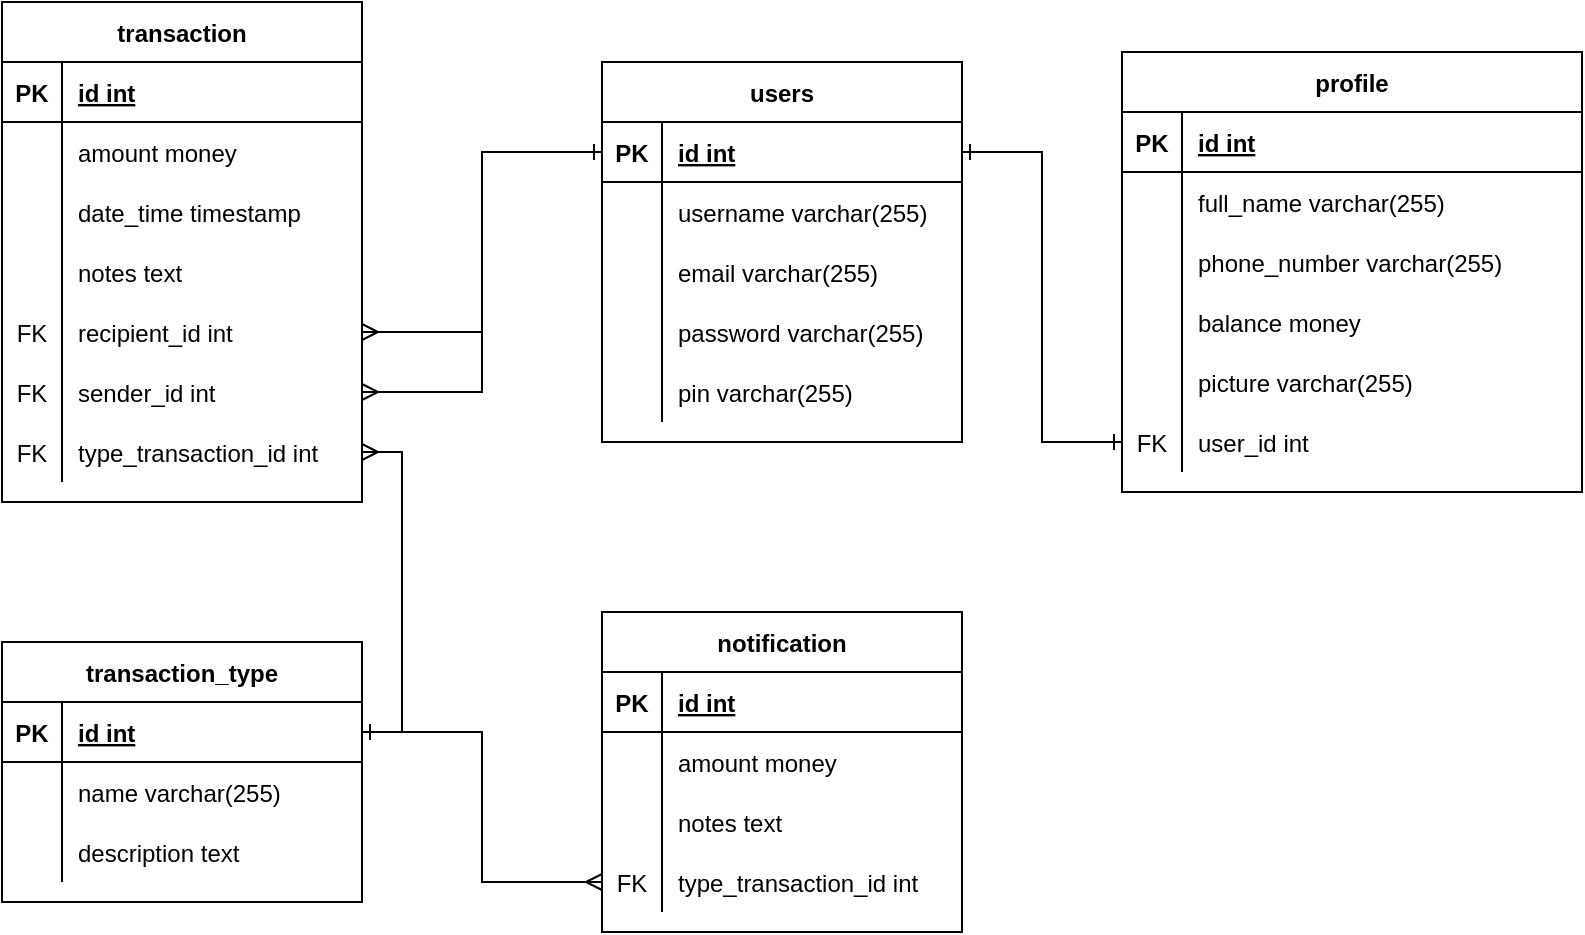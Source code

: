 <mxfile version="20.0.3" type="device"><diagram id="c44eGTnztDm6QKTScxRI" name="Page-1"><mxGraphModel dx="2031" dy="1149" grid="1" gridSize="10" guides="1" tooltips="1" connect="1" arrows="1" fold="1" page="1" pageScale="1" pageWidth="850" pageHeight="1100" math="0" shadow="0"><root><mxCell id="0"/><mxCell id="1" parent="0"/><mxCell id="8Kv-KFJFs1z1zybrwSYf-1" value="users" style="shape=table;startSize=30;container=1;collapsible=1;childLayout=tableLayout;fixedRows=1;rowLines=0;fontStyle=1;align=center;resizeLast=1;" vertex="1" parent="1"><mxGeometry x="340" y="150" width="180" height="190" as="geometry"/></mxCell><mxCell id="8Kv-KFJFs1z1zybrwSYf-2" value="" style="shape=tableRow;horizontal=0;startSize=0;swimlaneHead=0;swimlaneBody=0;fillColor=none;collapsible=0;dropTarget=0;points=[[0,0.5],[1,0.5]];portConstraint=eastwest;top=0;left=0;right=0;bottom=1;" vertex="1" parent="8Kv-KFJFs1z1zybrwSYf-1"><mxGeometry y="30" width="180" height="30" as="geometry"/></mxCell><mxCell id="8Kv-KFJFs1z1zybrwSYf-3" value="PK" style="shape=partialRectangle;connectable=0;fillColor=none;top=0;left=0;bottom=0;right=0;fontStyle=1;overflow=hidden;" vertex="1" parent="8Kv-KFJFs1z1zybrwSYf-2"><mxGeometry width="30" height="30" as="geometry"><mxRectangle width="30" height="30" as="alternateBounds"/></mxGeometry></mxCell><mxCell id="8Kv-KFJFs1z1zybrwSYf-4" value="id int" style="shape=partialRectangle;connectable=0;fillColor=none;top=0;left=0;bottom=0;right=0;align=left;spacingLeft=6;fontStyle=5;overflow=hidden;" vertex="1" parent="8Kv-KFJFs1z1zybrwSYf-2"><mxGeometry x="30" width="150" height="30" as="geometry"><mxRectangle width="150" height="30" as="alternateBounds"/></mxGeometry></mxCell><mxCell id="8Kv-KFJFs1z1zybrwSYf-5" value="" style="shape=tableRow;horizontal=0;startSize=0;swimlaneHead=0;swimlaneBody=0;fillColor=none;collapsible=0;dropTarget=0;points=[[0,0.5],[1,0.5]];portConstraint=eastwest;top=0;left=0;right=0;bottom=0;" vertex="1" parent="8Kv-KFJFs1z1zybrwSYf-1"><mxGeometry y="60" width="180" height="30" as="geometry"/></mxCell><mxCell id="8Kv-KFJFs1z1zybrwSYf-6" value="" style="shape=partialRectangle;connectable=0;fillColor=none;top=0;left=0;bottom=0;right=0;editable=1;overflow=hidden;" vertex="1" parent="8Kv-KFJFs1z1zybrwSYf-5"><mxGeometry width="30" height="30" as="geometry"><mxRectangle width="30" height="30" as="alternateBounds"/></mxGeometry></mxCell><mxCell id="8Kv-KFJFs1z1zybrwSYf-7" value="username varchar(255)" style="shape=partialRectangle;connectable=0;fillColor=none;top=0;left=0;bottom=0;right=0;align=left;spacingLeft=6;overflow=hidden;" vertex="1" parent="8Kv-KFJFs1z1zybrwSYf-5"><mxGeometry x="30" width="150" height="30" as="geometry"><mxRectangle width="150" height="30" as="alternateBounds"/></mxGeometry></mxCell><mxCell id="8Kv-KFJFs1z1zybrwSYf-8" value="" style="shape=tableRow;horizontal=0;startSize=0;swimlaneHead=0;swimlaneBody=0;fillColor=none;collapsible=0;dropTarget=0;points=[[0,0.5],[1,0.5]];portConstraint=eastwest;top=0;left=0;right=0;bottom=0;" vertex="1" parent="8Kv-KFJFs1z1zybrwSYf-1"><mxGeometry y="90" width="180" height="30" as="geometry"/></mxCell><mxCell id="8Kv-KFJFs1z1zybrwSYf-9" value="" style="shape=partialRectangle;connectable=0;fillColor=none;top=0;left=0;bottom=0;right=0;editable=1;overflow=hidden;" vertex="1" parent="8Kv-KFJFs1z1zybrwSYf-8"><mxGeometry width="30" height="30" as="geometry"><mxRectangle width="30" height="30" as="alternateBounds"/></mxGeometry></mxCell><mxCell id="8Kv-KFJFs1z1zybrwSYf-10" value="email varchar(255)" style="shape=partialRectangle;connectable=0;fillColor=none;top=0;left=0;bottom=0;right=0;align=left;spacingLeft=6;overflow=hidden;" vertex="1" parent="8Kv-KFJFs1z1zybrwSYf-8"><mxGeometry x="30" width="150" height="30" as="geometry"><mxRectangle width="150" height="30" as="alternateBounds"/></mxGeometry></mxCell><mxCell id="8Kv-KFJFs1z1zybrwSYf-11" value="" style="shape=tableRow;horizontal=0;startSize=0;swimlaneHead=0;swimlaneBody=0;fillColor=none;collapsible=0;dropTarget=0;points=[[0,0.5],[1,0.5]];portConstraint=eastwest;top=0;left=0;right=0;bottom=0;" vertex="1" parent="8Kv-KFJFs1z1zybrwSYf-1"><mxGeometry y="120" width="180" height="30" as="geometry"/></mxCell><mxCell id="8Kv-KFJFs1z1zybrwSYf-12" value="" style="shape=partialRectangle;connectable=0;fillColor=none;top=0;left=0;bottom=0;right=0;editable=1;overflow=hidden;" vertex="1" parent="8Kv-KFJFs1z1zybrwSYf-11"><mxGeometry width="30" height="30" as="geometry"><mxRectangle width="30" height="30" as="alternateBounds"/></mxGeometry></mxCell><mxCell id="8Kv-KFJFs1z1zybrwSYf-13" value="password varchar(255)" style="shape=partialRectangle;connectable=0;fillColor=none;top=0;left=0;bottom=0;right=0;align=left;spacingLeft=6;overflow=hidden;" vertex="1" parent="8Kv-KFJFs1z1zybrwSYf-11"><mxGeometry x="30" width="150" height="30" as="geometry"><mxRectangle width="150" height="30" as="alternateBounds"/></mxGeometry></mxCell><mxCell id="8Kv-KFJFs1z1zybrwSYf-14" value="" style="shape=tableRow;horizontal=0;startSize=0;swimlaneHead=0;swimlaneBody=0;fillColor=none;collapsible=0;dropTarget=0;points=[[0,0.5],[1,0.5]];portConstraint=eastwest;top=0;left=0;right=0;bottom=0;" vertex="1" parent="8Kv-KFJFs1z1zybrwSYf-1"><mxGeometry y="150" width="180" height="30" as="geometry"/></mxCell><mxCell id="8Kv-KFJFs1z1zybrwSYf-15" value="" style="shape=partialRectangle;connectable=0;fillColor=none;top=0;left=0;bottom=0;right=0;editable=1;overflow=hidden;" vertex="1" parent="8Kv-KFJFs1z1zybrwSYf-14"><mxGeometry width="30" height="30" as="geometry"><mxRectangle width="30" height="30" as="alternateBounds"/></mxGeometry></mxCell><mxCell id="8Kv-KFJFs1z1zybrwSYf-16" value="pin varchar(255)" style="shape=partialRectangle;connectable=0;fillColor=none;top=0;left=0;bottom=0;right=0;align=left;spacingLeft=6;overflow=hidden;" vertex="1" parent="8Kv-KFJFs1z1zybrwSYf-14"><mxGeometry x="30" width="150" height="30" as="geometry"><mxRectangle width="150" height="30" as="alternateBounds"/></mxGeometry></mxCell><mxCell id="8Kv-KFJFs1z1zybrwSYf-17" value="profile" style="shape=table;startSize=30;container=1;collapsible=1;childLayout=tableLayout;fixedRows=1;rowLines=0;fontStyle=1;align=center;resizeLast=1;" vertex="1" parent="1"><mxGeometry x="600" y="145" width="230" height="220" as="geometry"/></mxCell><mxCell id="8Kv-KFJFs1z1zybrwSYf-18" value="" style="shape=tableRow;horizontal=0;startSize=0;swimlaneHead=0;swimlaneBody=0;fillColor=none;collapsible=0;dropTarget=0;points=[[0,0.5],[1,0.5]];portConstraint=eastwest;top=0;left=0;right=0;bottom=1;" vertex="1" parent="8Kv-KFJFs1z1zybrwSYf-17"><mxGeometry y="30" width="230" height="30" as="geometry"/></mxCell><mxCell id="8Kv-KFJFs1z1zybrwSYf-19" value="PK" style="shape=partialRectangle;connectable=0;fillColor=none;top=0;left=0;bottom=0;right=0;fontStyle=1;overflow=hidden;" vertex="1" parent="8Kv-KFJFs1z1zybrwSYf-18"><mxGeometry width="30" height="30" as="geometry"><mxRectangle width="30" height="30" as="alternateBounds"/></mxGeometry></mxCell><mxCell id="8Kv-KFJFs1z1zybrwSYf-20" value="id int" style="shape=partialRectangle;connectable=0;fillColor=none;top=0;left=0;bottom=0;right=0;align=left;spacingLeft=6;fontStyle=5;overflow=hidden;" vertex="1" parent="8Kv-KFJFs1z1zybrwSYf-18"><mxGeometry x="30" width="200" height="30" as="geometry"><mxRectangle width="200" height="30" as="alternateBounds"/></mxGeometry></mxCell><mxCell id="8Kv-KFJFs1z1zybrwSYf-21" value="" style="shape=tableRow;horizontal=0;startSize=0;swimlaneHead=0;swimlaneBody=0;fillColor=none;collapsible=0;dropTarget=0;points=[[0,0.5],[1,0.5]];portConstraint=eastwest;top=0;left=0;right=0;bottom=0;" vertex="1" parent="8Kv-KFJFs1z1zybrwSYf-17"><mxGeometry y="60" width="230" height="30" as="geometry"/></mxCell><mxCell id="8Kv-KFJFs1z1zybrwSYf-22" value="" style="shape=partialRectangle;connectable=0;fillColor=none;top=0;left=0;bottom=0;right=0;editable=1;overflow=hidden;" vertex="1" parent="8Kv-KFJFs1z1zybrwSYf-21"><mxGeometry width="30" height="30" as="geometry"><mxRectangle width="30" height="30" as="alternateBounds"/></mxGeometry></mxCell><mxCell id="8Kv-KFJFs1z1zybrwSYf-23" value="full_name varchar(255)" style="shape=partialRectangle;connectable=0;fillColor=none;top=0;left=0;bottom=0;right=0;align=left;spacingLeft=6;overflow=hidden;" vertex="1" parent="8Kv-KFJFs1z1zybrwSYf-21"><mxGeometry x="30" width="200" height="30" as="geometry"><mxRectangle width="200" height="30" as="alternateBounds"/></mxGeometry></mxCell><mxCell id="8Kv-KFJFs1z1zybrwSYf-24" value="" style="shape=tableRow;horizontal=0;startSize=0;swimlaneHead=0;swimlaneBody=0;fillColor=none;collapsible=0;dropTarget=0;points=[[0,0.5],[1,0.5]];portConstraint=eastwest;top=0;left=0;right=0;bottom=0;" vertex="1" parent="8Kv-KFJFs1z1zybrwSYf-17"><mxGeometry y="90" width="230" height="30" as="geometry"/></mxCell><mxCell id="8Kv-KFJFs1z1zybrwSYf-25" value="" style="shape=partialRectangle;connectable=0;fillColor=none;top=0;left=0;bottom=0;right=0;editable=1;overflow=hidden;" vertex="1" parent="8Kv-KFJFs1z1zybrwSYf-24"><mxGeometry width="30" height="30" as="geometry"><mxRectangle width="30" height="30" as="alternateBounds"/></mxGeometry></mxCell><mxCell id="8Kv-KFJFs1z1zybrwSYf-26" value="phone_number varchar(255)" style="shape=partialRectangle;connectable=0;fillColor=none;top=0;left=0;bottom=0;right=0;align=left;spacingLeft=6;overflow=hidden;" vertex="1" parent="8Kv-KFJFs1z1zybrwSYf-24"><mxGeometry x="30" width="200" height="30" as="geometry"><mxRectangle width="200" height="30" as="alternateBounds"/></mxGeometry></mxCell><mxCell id="8Kv-KFJFs1z1zybrwSYf-27" value="" style="shape=tableRow;horizontal=0;startSize=0;swimlaneHead=0;swimlaneBody=0;fillColor=none;collapsible=0;dropTarget=0;points=[[0,0.5],[1,0.5]];portConstraint=eastwest;top=0;left=0;right=0;bottom=0;" vertex="1" parent="8Kv-KFJFs1z1zybrwSYf-17"><mxGeometry y="120" width="230" height="30" as="geometry"/></mxCell><mxCell id="8Kv-KFJFs1z1zybrwSYf-28" value="" style="shape=partialRectangle;connectable=0;fillColor=none;top=0;left=0;bottom=0;right=0;editable=1;overflow=hidden;" vertex="1" parent="8Kv-KFJFs1z1zybrwSYf-27"><mxGeometry width="30" height="30" as="geometry"><mxRectangle width="30" height="30" as="alternateBounds"/></mxGeometry></mxCell><mxCell id="8Kv-KFJFs1z1zybrwSYf-29" value="balance money" style="shape=partialRectangle;connectable=0;fillColor=none;top=0;left=0;bottom=0;right=0;align=left;spacingLeft=6;overflow=hidden;" vertex="1" parent="8Kv-KFJFs1z1zybrwSYf-27"><mxGeometry x="30" width="200" height="30" as="geometry"><mxRectangle width="200" height="30" as="alternateBounds"/></mxGeometry></mxCell><mxCell id="8Kv-KFJFs1z1zybrwSYf-30" value="" style="shape=tableRow;horizontal=0;startSize=0;swimlaneHead=0;swimlaneBody=0;fillColor=none;collapsible=0;dropTarget=0;points=[[0,0.5],[1,0.5]];portConstraint=eastwest;top=0;left=0;right=0;bottom=0;" vertex="1" parent="8Kv-KFJFs1z1zybrwSYf-17"><mxGeometry y="150" width="230" height="30" as="geometry"/></mxCell><mxCell id="8Kv-KFJFs1z1zybrwSYf-31" value="" style="shape=partialRectangle;connectable=0;fillColor=none;top=0;left=0;bottom=0;right=0;editable=1;overflow=hidden;" vertex="1" parent="8Kv-KFJFs1z1zybrwSYf-30"><mxGeometry width="30" height="30" as="geometry"><mxRectangle width="30" height="30" as="alternateBounds"/></mxGeometry></mxCell><mxCell id="8Kv-KFJFs1z1zybrwSYf-32" value="picture varchar(255)" style="shape=partialRectangle;connectable=0;fillColor=none;top=0;left=0;bottom=0;right=0;align=left;spacingLeft=6;overflow=hidden;" vertex="1" parent="8Kv-KFJFs1z1zybrwSYf-30"><mxGeometry x="30" width="200" height="30" as="geometry"><mxRectangle width="200" height="30" as="alternateBounds"/></mxGeometry></mxCell><mxCell id="8Kv-KFJFs1z1zybrwSYf-33" value="" style="shape=tableRow;horizontal=0;startSize=0;swimlaneHead=0;swimlaneBody=0;fillColor=none;collapsible=0;dropTarget=0;points=[[0,0.5],[1,0.5]];portConstraint=eastwest;top=0;left=0;right=0;bottom=0;" vertex="1" parent="8Kv-KFJFs1z1zybrwSYf-17"><mxGeometry y="180" width="230" height="30" as="geometry"/></mxCell><mxCell id="8Kv-KFJFs1z1zybrwSYf-34" value="FK" style="shape=partialRectangle;connectable=0;fillColor=none;top=0;left=0;bottom=0;right=0;editable=1;overflow=hidden;" vertex="1" parent="8Kv-KFJFs1z1zybrwSYf-33"><mxGeometry width="30" height="30" as="geometry"><mxRectangle width="30" height="30" as="alternateBounds"/></mxGeometry></mxCell><mxCell id="8Kv-KFJFs1z1zybrwSYf-35" value="user_id int" style="shape=partialRectangle;connectable=0;fillColor=none;top=0;left=0;bottom=0;right=0;align=left;spacingLeft=6;overflow=hidden;" vertex="1" parent="8Kv-KFJFs1z1zybrwSYf-33"><mxGeometry x="30" width="200" height="30" as="geometry"><mxRectangle width="200" height="30" as="alternateBounds"/></mxGeometry></mxCell><mxCell id="8Kv-KFJFs1z1zybrwSYf-36" value="transaction" style="shape=table;startSize=30;container=1;collapsible=1;childLayout=tableLayout;fixedRows=1;rowLines=0;fontStyle=1;align=center;resizeLast=1;" vertex="1" parent="1"><mxGeometry x="40" y="120" width="180" height="250" as="geometry"/></mxCell><mxCell id="8Kv-KFJFs1z1zybrwSYf-37" value="" style="shape=tableRow;horizontal=0;startSize=0;swimlaneHead=0;swimlaneBody=0;fillColor=none;collapsible=0;dropTarget=0;points=[[0,0.5],[1,0.5]];portConstraint=eastwest;top=0;left=0;right=0;bottom=1;" vertex="1" parent="8Kv-KFJFs1z1zybrwSYf-36"><mxGeometry y="30" width="180" height="30" as="geometry"/></mxCell><mxCell id="8Kv-KFJFs1z1zybrwSYf-38" value="PK" style="shape=partialRectangle;connectable=0;fillColor=none;top=0;left=0;bottom=0;right=0;fontStyle=1;overflow=hidden;" vertex="1" parent="8Kv-KFJFs1z1zybrwSYf-37"><mxGeometry width="30" height="30" as="geometry"><mxRectangle width="30" height="30" as="alternateBounds"/></mxGeometry></mxCell><mxCell id="8Kv-KFJFs1z1zybrwSYf-39" value="id int" style="shape=partialRectangle;connectable=0;fillColor=none;top=0;left=0;bottom=0;right=0;align=left;spacingLeft=6;fontStyle=5;overflow=hidden;" vertex="1" parent="8Kv-KFJFs1z1zybrwSYf-37"><mxGeometry x="30" width="150" height="30" as="geometry"><mxRectangle width="150" height="30" as="alternateBounds"/></mxGeometry></mxCell><mxCell id="8Kv-KFJFs1z1zybrwSYf-40" value="" style="shape=tableRow;horizontal=0;startSize=0;swimlaneHead=0;swimlaneBody=0;fillColor=none;collapsible=0;dropTarget=0;points=[[0,0.5],[1,0.5]];portConstraint=eastwest;top=0;left=0;right=0;bottom=0;" vertex="1" parent="8Kv-KFJFs1z1zybrwSYf-36"><mxGeometry y="60" width="180" height="30" as="geometry"/></mxCell><mxCell id="8Kv-KFJFs1z1zybrwSYf-41" value="" style="shape=partialRectangle;connectable=0;fillColor=none;top=0;left=0;bottom=0;right=0;editable=1;overflow=hidden;" vertex="1" parent="8Kv-KFJFs1z1zybrwSYf-40"><mxGeometry width="30" height="30" as="geometry"><mxRectangle width="30" height="30" as="alternateBounds"/></mxGeometry></mxCell><mxCell id="8Kv-KFJFs1z1zybrwSYf-42" value="amount money" style="shape=partialRectangle;connectable=0;fillColor=none;top=0;left=0;bottom=0;right=0;align=left;spacingLeft=6;overflow=hidden;" vertex="1" parent="8Kv-KFJFs1z1zybrwSYf-40"><mxGeometry x="30" width="150" height="30" as="geometry"><mxRectangle width="150" height="30" as="alternateBounds"/></mxGeometry></mxCell><mxCell id="8Kv-KFJFs1z1zybrwSYf-43" value="" style="shape=tableRow;horizontal=0;startSize=0;swimlaneHead=0;swimlaneBody=0;fillColor=none;collapsible=0;dropTarget=0;points=[[0,0.5],[1,0.5]];portConstraint=eastwest;top=0;left=0;right=0;bottom=0;" vertex="1" parent="8Kv-KFJFs1z1zybrwSYf-36"><mxGeometry y="90" width="180" height="30" as="geometry"/></mxCell><mxCell id="8Kv-KFJFs1z1zybrwSYf-44" value="" style="shape=partialRectangle;connectable=0;fillColor=none;top=0;left=0;bottom=0;right=0;editable=1;overflow=hidden;" vertex="1" parent="8Kv-KFJFs1z1zybrwSYf-43"><mxGeometry width="30" height="30" as="geometry"><mxRectangle width="30" height="30" as="alternateBounds"/></mxGeometry></mxCell><mxCell id="8Kv-KFJFs1z1zybrwSYf-45" value="date_time timestamp" style="shape=partialRectangle;connectable=0;fillColor=none;top=0;left=0;bottom=0;right=0;align=left;spacingLeft=6;overflow=hidden;" vertex="1" parent="8Kv-KFJFs1z1zybrwSYf-43"><mxGeometry x="30" width="150" height="30" as="geometry"><mxRectangle width="150" height="30" as="alternateBounds"/></mxGeometry></mxCell><mxCell id="8Kv-KFJFs1z1zybrwSYf-46" value="" style="shape=tableRow;horizontal=0;startSize=0;swimlaneHead=0;swimlaneBody=0;fillColor=none;collapsible=0;dropTarget=0;points=[[0,0.5],[1,0.5]];portConstraint=eastwest;top=0;left=0;right=0;bottom=0;" vertex="1" parent="8Kv-KFJFs1z1zybrwSYf-36"><mxGeometry y="120" width="180" height="30" as="geometry"/></mxCell><mxCell id="8Kv-KFJFs1z1zybrwSYf-47" value="" style="shape=partialRectangle;connectable=0;fillColor=none;top=0;left=0;bottom=0;right=0;editable=1;overflow=hidden;" vertex="1" parent="8Kv-KFJFs1z1zybrwSYf-46"><mxGeometry width="30" height="30" as="geometry"><mxRectangle width="30" height="30" as="alternateBounds"/></mxGeometry></mxCell><mxCell id="8Kv-KFJFs1z1zybrwSYf-48" value="notes text" style="shape=partialRectangle;connectable=0;fillColor=none;top=0;left=0;bottom=0;right=0;align=left;spacingLeft=6;overflow=hidden;" vertex="1" parent="8Kv-KFJFs1z1zybrwSYf-46"><mxGeometry x="30" width="150" height="30" as="geometry"><mxRectangle width="150" height="30" as="alternateBounds"/></mxGeometry></mxCell><mxCell id="8Kv-KFJFs1z1zybrwSYf-49" value="" style="shape=tableRow;horizontal=0;startSize=0;swimlaneHead=0;swimlaneBody=0;fillColor=none;collapsible=0;dropTarget=0;points=[[0,0.5],[1,0.5]];portConstraint=eastwest;top=0;left=0;right=0;bottom=0;" vertex="1" parent="8Kv-KFJFs1z1zybrwSYf-36"><mxGeometry y="150" width="180" height="30" as="geometry"/></mxCell><mxCell id="8Kv-KFJFs1z1zybrwSYf-50" value="FK" style="shape=partialRectangle;connectable=0;fillColor=none;top=0;left=0;bottom=0;right=0;editable=1;overflow=hidden;" vertex="1" parent="8Kv-KFJFs1z1zybrwSYf-49"><mxGeometry width="30" height="30" as="geometry"><mxRectangle width="30" height="30" as="alternateBounds"/></mxGeometry></mxCell><mxCell id="8Kv-KFJFs1z1zybrwSYf-51" value="recipient_id int" style="shape=partialRectangle;connectable=0;fillColor=none;top=0;left=0;bottom=0;right=0;align=left;spacingLeft=6;overflow=hidden;" vertex="1" parent="8Kv-KFJFs1z1zybrwSYf-49"><mxGeometry x="30" width="150" height="30" as="geometry"><mxRectangle width="150" height="30" as="alternateBounds"/></mxGeometry></mxCell><mxCell id="8Kv-KFJFs1z1zybrwSYf-52" value="" style="shape=tableRow;horizontal=0;startSize=0;swimlaneHead=0;swimlaneBody=0;fillColor=none;collapsible=0;dropTarget=0;points=[[0,0.5],[1,0.5]];portConstraint=eastwest;top=0;left=0;right=0;bottom=0;" vertex="1" parent="8Kv-KFJFs1z1zybrwSYf-36"><mxGeometry y="180" width="180" height="30" as="geometry"/></mxCell><mxCell id="8Kv-KFJFs1z1zybrwSYf-53" value="FK" style="shape=partialRectangle;connectable=0;fillColor=none;top=0;left=0;bottom=0;right=0;editable=1;overflow=hidden;" vertex="1" parent="8Kv-KFJFs1z1zybrwSYf-52"><mxGeometry width="30" height="30" as="geometry"><mxRectangle width="30" height="30" as="alternateBounds"/></mxGeometry></mxCell><mxCell id="8Kv-KFJFs1z1zybrwSYf-54" value="sender_id int" style="shape=partialRectangle;connectable=0;fillColor=none;top=0;left=0;bottom=0;right=0;align=left;spacingLeft=6;overflow=hidden;" vertex="1" parent="8Kv-KFJFs1z1zybrwSYf-52"><mxGeometry x="30" width="150" height="30" as="geometry"><mxRectangle width="150" height="30" as="alternateBounds"/></mxGeometry></mxCell><mxCell id="8Kv-KFJFs1z1zybrwSYf-55" value="" style="shape=tableRow;horizontal=0;startSize=0;swimlaneHead=0;swimlaneBody=0;fillColor=none;collapsible=0;dropTarget=0;points=[[0,0.5],[1,0.5]];portConstraint=eastwest;top=0;left=0;right=0;bottom=0;" vertex="1" parent="8Kv-KFJFs1z1zybrwSYf-36"><mxGeometry y="210" width="180" height="30" as="geometry"/></mxCell><mxCell id="8Kv-KFJFs1z1zybrwSYf-56" value="FK" style="shape=partialRectangle;connectable=0;fillColor=none;top=0;left=0;bottom=0;right=0;editable=1;overflow=hidden;" vertex="1" parent="8Kv-KFJFs1z1zybrwSYf-55"><mxGeometry width="30" height="30" as="geometry"><mxRectangle width="30" height="30" as="alternateBounds"/></mxGeometry></mxCell><mxCell id="8Kv-KFJFs1z1zybrwSYf-57" value="type_transaction_id int" style="shape=partialRectangle;connectable=0;fillColor=none;top=0;left=0;bottom=0;right=0;align=left;spacingLeft=6;overflow=hidden;" vertex="1" parent="8Kv-KFJFs1z1zybrwSYf-55"><mxGeometry x="30" width="150" height="30" as="geometry"><mxRectangle width="150" height="30" as="alternateBounds"/></mxGeometry></mxCell><mxCell id="8Kv-KFJFs1z1zybrwSYf-58" value="transaction_type" style="shape=table;startSize=30;container=1;collapsible=1;childLayout=tableLayout;fixedRows=1;rowLines=0;fontStyle=1;align=center;resizeLast=1;" vertex="1" parent="1"><mxGeometry x="40" y="440" width="180" height="130" as="geometry"/></mxCell><mxCell id="8Kv-KFJFs1z1zybrwSYf-59" value="" style="shape=tableRow;horizontal=0;startSize=0;swimlaneHead=0;swimlaneBody=0;fillColor=none;collapsible=0;dropTarget=0;points=[[0,0.5],[1,0.5]];portConstraint=eastwest;top=0;left=0;right=0;bottom=1;" vertex="1" parent="8Kv-KFJFs1z1zybrwSYf-58"><mxGeometry y="30" width="180" height="30" as="geometry"/></mxCell><mxCell id="8Kv-KFJFs1z1zybrwSYf-60" value="PK" style="shape=partialRectangle;connectable=0;fillColor=none;top=0;left=0;bottom=0;right=0;fontStyle=1;overflow=hidden;" vertex="1" parent="8Kv-KFJFs1z1zybrwSYf-59"><mxGeometry width="30" height="30" as="geometry"><mxRectangle width="30" height="30" as="alternateBounds"/></mxGeometry></mxCell><mxCell id="8Kv-KFJFs1z1zybrwSYf-61" value="id int" style="shape=partialRectangle;connectable=0;fillColor=none;top=0;left=0;bottom=0;right=0;align=left;spacingLeft=6;fontStyle=5;overflow=hidden;" vertex="1" parent="8Kv-KFJFs1z1zybrwSYf-59"><mxGeometry x="30" width="150" height="30" as="geometry"><mxRectangle width="150" height="30" as="alternateBounds"/></mxGeometry></mxCell><mxCell id="8Kv-KFJFs1z1zybrwSYf-62" value="" style="shape=tableRow;horizontal=0;startSize=0;swimlaneHead=0;swimlaneBody=0;fillColor=none;collapsible=0;dropTarget=0;points=[[0,0.5],[1,0.5]];portConstraint=eastwest;top=0;left=0;right=0;bottom=0;" vertex="1" parent="8Kv-KFJFs1z1zybrwSYf-58"><mxGeometry y="60" width="180" height="30" as="geometry"/></mxCell><mxCell id="8Kv-KFJFs1z1zybrwSYf-63" value="" style="shape=partialRectangle;connectable=0;fillColor=none;top=0;left=0;bottom=0;right=0;editable=1;overflow=hidden;" vertex="1" parent="8Kv-KFJFs1z1zybrwSYf-62"><mxGeometry width="30" height="30" as="geometry"><mxRectangle width="30" height="30" as="alternateBounds"/></mxGeometry></mxCell><mxCell id="8Kv-KFJFs1z1zybrwSYf-64" value="name varchar(255)" style="shape=partialRectangle;connectable=0;fillColor=none;top=0;left=0;bottom=0;right=0;align=left;spacingLeft=6;overflow=hidden;" vertex="1" parent="8Kv-KFJFs1z1zybrwSYf-62"><mxGeometry x="30" width="150" height="30" as="geometry"><mxRectangle width="150" height="30" as="alternateBounds"/></mxGeometry></mxCell><mxCell id="8Kv-KFJFs1z1zybrwSYf-65" value="" style="shape=tableRow;horizontal=0;startSize=0;swimlaneHead=0;swimlaneBody=0;fillColor=none;collapsible=0;dropTarget=0;points=[[0,0.5],[1,0.5]];portConstraint=eastwest;top=0;left=0;right=0;bottom=0;" vertex="1" parent="8Kv-KFJFs1z1zybrwSYf-58"><mxGeometry y="90" width="180" height="30" as="geometry"/></mxCell><mxCell id="8Kv-KFJFs1z1zybrwSYf-66" value="" style="shape=partialRectangle;connectable=0;fillColor=none;top=0;left=0;bottom=0;right=0;editable=1;overflow=hidden;" vertex="1" parent="8Kv-KFJFs1z1zybrwSYf-65"><mxGeometry width="30" height="30" as="geometry"><mxRectangle width="30" height="30" as="alternateBounds"/></mxGeometry></mxCell><mxCell id="8Kv-KFJFs1z1zybrwSYf-67" value="description text" style="shape=partialRectangle;connectable=0;fillColor=none;top=0;left=0;bottom=0;right=0;align=left;spacingLeft=6;overflow=hidden;" vertex="1" parent="8Kv-KFJFs1z1zybrwSYf-65"><mxGeometry x="30" width="150" height="30" as="geometry"><mxRectangle width="150" height="30" as="alternateBounds"/></mxGeometry></mxCell><mxCell id="8Kv-KFJFs1z1zybrwSYf-71" value="notification" style="shape=table;startSize=30;container=1;collapsible=1;childLayout=tableLayout;fixedRows=1;rowLines=0;fontStyle=1;align=center;resizeLast=1;" vertex="1" parent="1"><mxGeometry x="340" y="425" width="180" height="160" as="geometry"/></mxCell><mxCell id="8Kv-KFJFs1z1zybrwSYf-72" value="" style="shape=tableRow;horizontal=0;startSize=0;swimlaneHead=0;swimlaneBody=0;fillColor=none;collapsible=0;dropTarget=0;points=[[0,0.5],[1,0.5]];portConstraint=eastwest;top=0;left=0;right=0;bottom=1;" vertex="1" parent="8Kv-KFJFs1z1zybrwSYf-71"><mxGeometry y="30" width="180" height="30" as="geometry"/></mxCell><mxCell id="8Kv-KFJFs1z1zybrwSYf-73" value="PK" style="shape=partialRectangle;connectable=0;fillColor=none;top=0;left=0;bottom=0;right=0;fontStyle=1;overflow=hidden;" vertex="1" parent="8Kv-KFJFs1z1zybrwSYf-72"><mxGeometry width="30" height="30" as="geometry"><mxRectangle width="30" height="30" as="alternateBounds"/></mxGeometry></mxCell><mxCell id="8Kv-KFJFs1z1zybrwSYf-74" value="id int" style="shape=partialRectangle;connectable=0;fillColor=none;top=0;left=0;bottom=0;right=0;align=left;spacingLeft=6;fontStyle=5;overflow=hidden;" vertex="1" parent="8Kv-KFJFs1z1zybrwSYf-72"><mxGeometry x="30" width="150" height="30" as="geometry"><mxRectangle width="150" height="30" as="alternateBounds"/></mxGeometry></mxCell><mxCell id="8Kv-KFJFs1z1zybrwSYf-75" value="" style="shape=tableRow;horizontal=0;startSize=0;swimlaneHead=0;swimlaneBody=0;fillColor=none;collapsible=0;dropTarget=0;points=[[0,0.5],[1,0.5]];portConstraint=eastwest;top=0;left=0;right=0;bottom=0;" vertex="1" parent="8Kv-KFJFs1z1zybrwSYf-71"><mxGeometry y="60" width="180" height="30" as="geometry"/></mxCell><mxCell id="8Kv-KFJFs1z1zybrwSYf-76" value="" style="shape=partialRectangle;connectable=0;fillColor=none;top=0;left=0;bottom=0;right=0;editable=1;overflow=hidden;" vertex="1" parent="8Kv-KFJFs1z1zybrwSYf-75"><mxGeometry width="30" height="30" as="geometry"><mxRectangle width="30" height="30" as="alternateBounds"/></mxGeometry></mxCell><mxCell id="8Kv-KFJFs1z1zybrwSYf-77" value="amount money" style="shape=partialRectangle;connectable=0;fillColor=none;top=0;left=0;bottom=0;right=0;align=left;spacingLeft=6;overflow=hidden;" vertex="1" parent="8Kv-KFJFs1z1zybrwSYf-75"><mxGeometry x="30" width="150" height="30" as="geometry"><mxRectangle width="150" height="30" as="alternateBounds"/></mxGeometry></mxCell><mxCell id="8Kv-KFJFs1z1zybrwSYf-78" value="" style="shape=tableRow;horizontal=0;startSize=0;swimlaneHead=0;swimlaneBody=0;fillColor=none;collapsible=0;dropTarget=0;points=[[0,0.5],[1,0.5]];portConstraint=eastwest;top=0;left=0;right=0;bottom=0;" vertex="1" parent="8Kv-KFJFs1z1zybrwSYf-71"><mxGeometry y="90" width="180" height="30" as="geometry"/></mxCell><mxCell id="8Kv-KFJFs1z1zybrwSYf-79" value="" style="shape=partialRectangle;connectable=0;fillColor=none;top=0;left=0;bottom=0;right=0;editable=1;overflow=hidden;" vertex="1" parent="8Kv-KFJFs1z1zybrwSYf-78"><mxGeometry width="30" height="30" as="geometry"><mxRectangle width="30" height="30" as="alternateBounds"/></mxGeometry></mxCell><mxCell id="8Kv-KFJFs1z1zybrwSYf-80" value="notes text" style="shape=partialRectangle;connectable=0;fillColor=none;top=0;left=0;bottom=0;right=0;align=left;spacingLeft=6;overflow=hidden;" vertex="1" parent="8Kv-KFJFs1z1zybrwSYf-78"><mxGeometry x="30" width="150" height="30" as="geometry"><mxRectangle width="150" height="30" as="alternateBounds"/></mxGeometry></mxCell><mxCell id="8Kv-KFJFs1z1zybrwSYf-81" value="" style="shape=tableRow;horizontal=0;startSize=0;swimlaneHead=0;swimlaneBody=0;fillColor=none;collapsible=0;dropTarget=0;points=[[0,0.5],[1,0.5]];portConstraint=eastwest;top=0;left=0;right=0;bottom=0;" vertex="1" parent="8Kv-KFJFs1z1zybrwSYf-71"><mxGeometry y="120" width="180" height="30" as="geometry"/></mxCell><mxCell id="8Kv-KFJFs1z1zybrwSYf-82" value="FK" style="shape=partialRectangle;connectable=0;fillColor=none;top=0;left=0;bottom=0;right=0;editable=1;overflow=hidden;" vertex="1" parent="8Kv-KFJFs1z1zybrwSYf-81"><mxGeometry width="30" height="30" as="geometry"><mxRectangle width="30" height="30" as="alternateBounds"/></mxGeometry></mxCell><mxCell id="8Kv-KFJFs1z1zybrwSYf-83" value="type_transaction_id int" style="shape=partialRectangle;connectable=0;fillColor=none;top=0;left=0;bottom=0;right=0;align=left;spacingLeft=6;overflow=hidden;" vertex="1" parent="8Kv-KFJFs1z1zybrwSYf-81"><mxGeometry x="30" width="150" height="30" as="geometry"><mxRectangle width="150" height="30" as="alternateBounds"/></mxGeometry></mxCell><mxCell id="8Kv-KFJFs1z1zybrwSYf-84" style="edgeStyle=orthogonalEdgeStyle;rounded=0;orthogonalLoop=1;jettySize=auto;html=1;exitX=1;exitY=0.5;exitDx=0;exitDy=0;entryX=0;entryY=0.5;entryDx=0;entryDy=0;startArrow=ERone;startFill=0;endArrow=ERone;endFill=0;" edge="1" parent="1" source="8Kv-KFJFs1z1zybrwSYf-2" target="8Kv-KFJFs1z1zybrwSYf-33"><mxGeometry relative="1" as="geometry"/></mxCell><mxCell id="8Kv-KFJFs1z1zybrwSYf-85" style="edgeStyle=orthogonalEdgeStyle;rounded=0;orthogonalLoop=1;jettySize=auto;html=1;exitX=1;exitY=0.5;exitDx=0;exitDy=0;entryX=0;entryY=0.5;entryDx=0;entryDy=0;endArrow=ERone;endFill=0;startArrow=ERmany;startFill=0;" edge="1" parent="1" source="8Kv-KFJFs1z1zybrwSYf-49" target="8Kv-KFJFs1z1zybrwSYf-2"><mxGeometry relative="1" as="geometry"/></mxCell><mxCell id="8Kv-KFJFs1z1zybrwSYf-87" style="edgeStyle=orthogonalEdgeStyle;rounded=0;orthogonalLoop=1;jettySize=auto;html=1;exitX=1;exitY=0.5;exitDx=0;exitDy=0;entryX=0;entryY=0.5;entryDx=0;entryDy=0;startArrow=ERmany;startFill=0;endArrow=ERone;endFill=0;" edge="1" parent="1" source="8Kv-KFJFs1z1zybrwSYf-52" target="8Kv-KFJFs1z1zybrwSYf-2"><mxGeometry relative="1" as="geometry"/></mxCell><mxCell id="8Kv-KFJFs1z1zybrwSYf-88" style="edgeStyle=orthogonalEdgeStyle;rounded=0;orthogonalLoop=1;jettySize=auto;html=1;exitX=1;exitY=0.5;exitDx=0;exitDy=0;entryX=1;entryY=0.5;entryDx=0;entryDy=0;endArrow=baseDash;endFill=0;startArrow=ERmany;startFill=0;" edge="1" parent="1" source="8Kv-KFJFs1z1zybrwSYf-55" target="8Kv-KFJFs1z1zybrwSYf-59"><mxGeometry relative="1" as="geometry"/></mxCell><mxCell id="8Kv-KFJFs1z1zybrwSYf-89" style="edgeStyle=orthogonalEdgeStyle;rounded=0;orthogonalLoop=1;jettySize=auto;html=1;exitX=1;exitY=0.5;exitDx=0;exitDy=0;entryX=0;entryY=0.5;entryDx=0;entryDy=0;endArrow=ERmany;endFill=0;startArrow=ERone;startFill=0;" edge="1" parent="1" source="8Kv-KFJFs1z1zybrwSYf-59" target="8Kv-KFJFs1z1zybrwSYf-81"><mxGeometry relative="1" as="geometry"/></mxCell></root></mxGraphModel></diagram></mxfile>